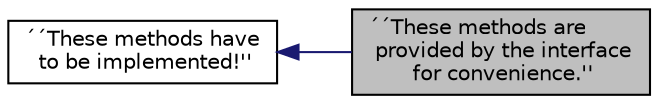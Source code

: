 digraph "´´These methods are provided by the interface for convenience.&apos;&apos;"
{
  edge [fontname="Helvetica",fontsize="10",labelfontname="Helvetica",labelfontsize="10"];
  node [fontname="Helvetica",fontsize="10",shape=record];
  rankdir=LR;
  Node0 [label="´´These methods are\l provided by the interface\l for convenience.''",height=0.2,width=0.4,color="black", fillcolor="grey75", style="filled", fontcolor="black"];
  Node1 [label="´´These methods have\l to be implemented!''",height=0.2,width=0.4,color="black", fillcolor="white", style="filled",URL="$a00632.html"];
  Node1->Node0 [shape=plaintext, color="midnightblue", dir="back", style="solid"];
}
